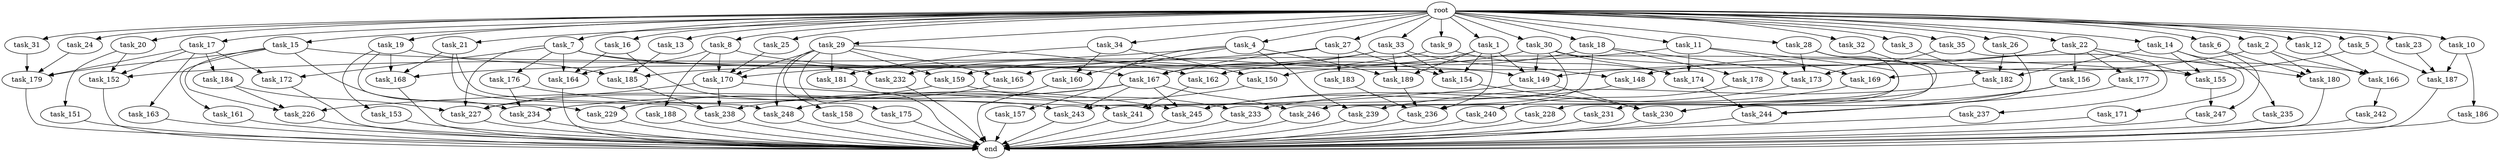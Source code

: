 digraph G {
  root [size="0.000000"];
  task_1 [size="1024.000000"];
  task_2 [size="1024.000000"];
  task_3 [size="1024.000000"];
  task_4 [size="1024.000000"];
  task_5 [size="1024.000000"];
  task_6 [size="1024.000000"];
  task_7 [size="1024.000000"];
  task_8 [size="1024.000000"];
  task_9 [size="1024.000000"];
  task_10 [size="1024.000000"];
  task_11 [size="1024.000000"];
  task_12 [size="1024.000000"];
  task_13 [size="1024.000000"];
  task_14 [size="1024.000000"];
  task_15 [size="1024.000000"];
  task_16 [size="1024.000000"];
  task_17 [size="1024.000000"];
  task_18 [size="1024.000000"];
  task_19 [size="1024.000000"];
  task_20 [size="1024.000000"];
  task_21 [size="1024.000000"];
  task_22 [size="1024.000000"];
  task_23 [size="1024.000000"];
  task_24 [size="1024.000000"];
  task_25 [size="1024.000000"];
  task_26 [size="1024.000000"];
  task_27 [size="1024.000000"];
  task_28 [size="1024.000000"];
  task_29 [size="1024.000000"];
  task_30 [size="1024.000000"];
  task_31 [size="1024.000000"];
  task_32 [size="1024.000000"];
  task_33 [size="1024.000000"];
  task_34 [size="1024.000000"];
  task_35 [size="1024.000000"];
  task_148 [size="1168231104512.000000"];
  task_149 [size="1176821039104.000000"];
  task_150 [size="1279900254208.000000"];
  task_151 [size="137438953472.000000"];
  task_152 [size="661424963584.000000"];
  task_153 [size="77309411328.000000"];
  task_154 [size="1382979469312.000000"];
  task_155 [size="1194000908288.000000"];
  task_156 [size="420906795008.000000"];
  task_157 [size="137438953472.000000"];
  task_158 [size="34359738368.000000"];
  task_159 [size="730144440320.000000"];
  task_160 [size="558345748480.000000"];
  task_161 [size="77309411328.000000"];
  task_162 [size="171798691840.000000"];
  task_163 [size="309237645312.000000"];
  task_164 [size="1254130450432.000000"];
  task_165 [size="343597383680.000000"];
  task_166 [size="755914244096.000000"];
  task_167 [size="944892805120.000000"];
  task_168 [size="1047972020224.000000"];
  task_169 [size="1073741824000.000000"];
  task_170 [size="901943132160.000000"];
  task_171 [size="695784701952.000000"];
  task_172 [size="446676598784.000000"];
  task_173 [size="1546188226560.000000"];
  task_174 [size="1864015806464.000000"];
  task_175 [size="34359738368.000000"];
  task_176 [size="137438953472.000000"];
  task_177 [size="420906795008.000000"];
  task_178 [size="137438953472.000000"];
  task_179 [size="1632087572480.000000"];
  task_180 [size="764504178688.000000"];
  task_181 [size="455266533376.000000"];
  task_182 [size="1812476198912.000000"];
  task_183 [size="214748364800.000000"];
  task_184 [size="309237645312.000000"];
  task_185 [size="970662608896.000000"];
  task_186 [size="214748364800.000000"];
  task_187 [size="1288490188800.000000"];
  task_188 [size="420906795008.000000"];
  task_189 [size="1305670057984.000000"];
  task_226 [size="1245540515840.000000"];
  task_227 [size="1992864825344.000000"];
  task_228 [size="858993459200.000000"];
  task_229 [size="386547056640.000000"];
  task_230 [size="2121713844224.000000"];
  task_231 [size="858993459200.000000"];
  task_232 [size="996432412672.000000"];
  task_233 [size="936302870528.000000"];
  task_234 [size="420906795008.000000"];
  task_235 [size="695784701952.000000"];
  task_236 [size="1245540515840.000000"];
  task_237 [size="549755813888.000000"];
  task_238 [size="1451698946048.000000"];
  task_239 [size="274877906944.000000"];
  task_240 [size="77309411328.000000"];
  task_241 [size="970662608896.000000"];
  task_242 [size="858993459200.000000"];
  task_243 [size="1039382085632.000000"];
  task_244 [size="1056561954816.000000"];
  task_245 [size="979252543488.000000"];
  task_246 [size="893353197568.000000"];
  task_247 [size="68719476736.000000"];
  task_248 [size="618475290624.000000"];
  end [size="0.000000"];

  root -> task_1 [size="1.000000"];
  root -> task_2 [size="1.000000"];
  root -> task_3 [size="1.000000"];
  root -> task_4 [size="1.000000"];
  root -> task_5 [size="1.000000"];
  root -> task_6 [size="1.000000"];
  root -> task_7 [size="1.000000"];
  root -> task_8 [size="1.000000"];
  root -> task_9 [size="1.000000"];
  root -> task_10 [size="1.000000"];
  root -> task_11 [size="1.000000"];
  root -> task_12 [size="1.000000"];
  root -> task_13 [size="1.000000"];
  root -> task_14 [size="1.000000"];
  root -> task_15 [size="1.000000"];
  root -> task_16 [size="1.000000"];
  root -> task_17 [size="1.000000"];
  root -> task_18 [size="1.000000"];
  root -> task_19 [size="1.000000"];
  root -> task_20 [size="1.000000"];
  root -> task_21 [size="1.000000"];
  root -> task_22 [size="1.000000"];
  root -> task_23 [size="1.000000"];
  root -> task_24 [size="1.000000"];
  root -> task_25 [size="1.000000"];
  root -> task_26 [size="1.000000"];
  root -> task_27 [size="1.000000"];
  root -> task_28 [size="1.000000"];
  root -> task_29 [size="1.000000"];
  root -> task_30 [size="1.000000"];
  root -> task_31 [size="1.000000"];
  root -> task_32 [size="1.000000"];
  root -> task_33 [size="1.000000"];
  root -> task_34 [size="1.000000"];
  root -> task_35 [size="1.000000"];
  task_1 -> task_149 [size="301989888.000000"];
  task_1 -> task_154 [size="301989888.000000"];
  task_1 -> task_167 [size="301989888.000000"];
  task_1 -> task_189 [size="301989888.000000"];
  task_1 -> task_236 [size="301989888.000000"];
  task_2 -> task_148 [size="301989888.000000"];
  task_2 -> task_166 [size="301989888.000000"];
  task_2 -> task_180 [size="301989888.000000"];
  task_3 -> task_182 [size="411041792.000000"];
  task_4 -> task_157 [size="134217728.000000"];
  task_4 -> task_160 [size="134217728.000000"];
  task_4 -> task_170 [size="134217728.000000"];
  task_4 -> task_189 [size="134217728.000000"];
  task_4 -> task_239 [size="134217728.000000"];
  task_5 -> task_169 [size="209715200.000000"];
  task_5 -> task_187 [size="209715200.000000"];
  task_6 -> task_180 [size="33554432.000000"];
  task_6 -> task_247 [size="33554432.000000"];
  task_7 -> task_149 [size="134217728.000000"];
  task_7 -> task_164 [size="134217728.000000"];
  task_7 -> task_172 [size="134217728.000000"];
  task_7 -> task_176 [size="134217728.000000"];
  task_7 -> task_227 [size="134217728.000000"];
  task_7 -> task_232 [size="134217728.000000"];
  task_8 -> task_164 [size="411041792.000000"];
  task_8 -> task_167 [size="411041792.000000"];
  task_8 -> task_170 [size="411041792.000000"];
  task_8 -> task_188 [size="411041792.000000"];
  task_9 -> task_159 [size="679477248.000000"];
  task_9 -> task_174 [size="679477248.000000"];
  task_10 -> task_186 [size="209715200.000000"];
  task_10 -> task_187 [size="209715200.000000"];
  task_11 -> task_150 [size="838860800.000000"];
  task_11 -> task_169 [size="838860800.000000"];
  task_11 -> task_174 [size="838860800.000000"];
  task_11 -> task_228 [size="838860800.000000"];
  task_12 -> task_166 [size="134217728.000000"];
  task_13 -> task_185 [size="33554432.000000"];
  task_14 -> task_155 [size="679477248.000000"];
  task_14 -> task_171 [size="679477248.000000"];
  task_14 -> task_182 [size="679477248.000000"];
  task_14 -> task_235 [size="679477248.000000"];
  task_15 -> task_155 [size="75497472.000000"];
  task_15 -> task_161 [size="75497472.000000"];
  task_15 -> task_179 [size="75497472.000000"];
  task_15 -> task_226 [size="75497472.000000"];
  task_15 -> task_234 [size="75497472.000000"];
  task_16 -> task_164 [size="679477248.000000"];
  task_16 -> task_243 [size="679477248.000000"];
  task_17 -> task_152 [size="301989888.000000"];
  task_17 -> task_163 [size="301989888.000000"];
  task_17 -> task_172 [size="301989888.000000"];
  task_17 -> task_179 [size="301989888.000000"];
  task_17 -> task_184 [size="301989888.000000"];
  task_18 -> task_162 [size="134217728.000000"];
  task_18 -> task_173 [size="134217728.000000"];
  task_18 -> task_178 [size="134217728.000000"];
  task_18 -> task_241 [size="134217728.000000"];
  task_19 -> task_153 [size="75497472.000000"];
  task_19 -> task_168 [size="75497472.000000"];
  task_19 -> task_185 [size="75497472.000000"];
  task_19 -> task_229 [size="75497472.000000"];
  task_20 -> task_151 [size="134217728.000000"];
  task_20 -> task_152 [size="134217728.000000"];
  task_21 -> task_168 [size="536870912.000000"];
  task_21 -> task_238 [size="536870912.000000"];
  task_21 -> task_248 [size="536870912.000000"];
  task_22 -> task_149 [size="411041792.000000"];
  task_22 -> task_155 [size="411041792.000000"];
  task_22 -> task_156 [size="411041792.000000"];
  task_22 -> task_168 [size="411041792.000000"];
  task_22 -> task_177 [size="411041792.000000"];
  task_22 -> task_180 [size="411041792.000000"];
  task_23 -> task_187 [size="838860800.000000"];
  task_24 -> task_179 [size="679477248.000000"];
  task_25 -> task_170 [size="301989888.000000"];
  task_26 -> task_182 [size="679477248.000000"];
  task_26 -> task_230 [size="679477248.000000"];
  task_27 -> task_152 [size="209715200.000000"];
  task_27 -> task_154 [size="209715200.000000"];
  task_27 -> task_167 [size="209715200.000000"];
  task_27 -> task_183 [size="209715200.000000"];
  task_28 -> task_173 [size="838860800.000000"];
  task_28 -> task_231 [size="838860800.000000"];
  task_28 -> task_246 [size="838860800.000000"];
  task_29 -> task_158 [size="33554432.000000"];
  task_29 -> task_159 [size="33554432.000000"];
  task_29 -> task_162 [size="33554432.000000"];
  task_29 -> task_165 [size="33554432.000000"];
  task_29 -> task_170 [size="33554432.000000"];
  task_29 -> task_175 [size="33554432.000000"];
  task_29 -> task_181 [size="33554432.000000"];
  task_29 -> task_248 [size="33554432.000000"];
  task_30 -> task_149 [size="301989888.000000"];
  task_30 -> task_165 [size="301989888.000000"];
  task_30 -> task_166 [size="301989888.000000"];
  task_30 -> task_174 [size="301989888.000000"];
  task_30 -> task_243 [size="301989888.000000"];
  task_31 -> task_179 [size="536870912.000000"];
  task_32 -> task_236 [size="301989888.000000"];
  task_33 -> task_148 [size="838860800.000000"];
  task_33 -> task_154 [size="838860800.000000"];
  task_33 -> task_185 [size="838860800.000000"];
  task_33 -> task_189 [size="838860800.000000"];
  task_33 -> task_232 [size="838860800.000000"];
  task_34 -> task_150 [size="411041792.000000"];
  task_34 -> task_160 [size="411041792.000000"];
  task_34 -> task_181 [size="411041792.000000"];
  task_35 -> task_173 [size="536870912.000000"];
  task_35 -> task_237 [size="536870912.000000"];
  task_148 -> task_245 [size="209715200.000000"];
  task_149 -> task_226 [size="301989888.000000"];
  task_149 -> task_230 [size="301989888.000000"];
  task_150 -> task_238 [size="536870912.000000"];
  task_151 -> end [size="1.000000"];
  task_152 -> end [size="1.000000"];
  task_153 -> end [size="1.000000"];
  task_154 -> task_230 [size="679477248.000000"];
  task_155 -> task_247 [size="33554432.000000"];
  task_156 -> task_230 [size="411041792.000000"];
  task_156 -> task_244 [size="411041792.000000"];
  task_157 -> end [size="1.000000"];
  task_158 -> end [size="1.000000"];
  task_159 -> task_227 [size="838860800.000000"];
  task_159 -> task_233 [size="838860800.000000"];
  task_160 -> end [size="1.000000"];
  task_161 -> end [size="1.000000"];
  task_162 -> task_241 [size="679477248.000000"];
  task_163 -> end [size="1.000000"];
  task_164 -> end [size="1.000000"];
  task_165 -> task_229 [size="301989888.000000"];
  task_166 -> task_242 [size="838860800.000000"];
  task_167 -> task_234 [size="33554432.000000"];
  task_167 -> task_243 [size="33554432.000000"];
  task_167 -> task_245 [size="33554432.000000"];
  task_167 -> task_246 [size="33554432.000000"];
  task_167 -> task_248 [size="33554432.000000"];
  task_168 -> end [size="1.000000"];
  task_169 -> task_233 [size="75497472.000000"];
  task_170 -> task_227 [size="134217728.000000"];
  task_170 -> task_238 [size="134217728.000000"];
  task_170 -> task_241 [size="134217728.000000"];
  task_171 -> end [size="1.000000"];
  task_172 -> end [size="1.000000"];
  task_173 -> task_245 [size="411041792.000000"];
  task_174 -> task_244 [size="209715200.000000"];
  task_175 -> end [size="1.000000"];
  task_176 -> task_234 [size="301989888.000000"];
  task_176 -> task_245 [size="301989888.000000"];
  task_177 -> task_244 [size="411041792.000000"];
  task_178 -> task_240 [size="75497472.000000"];
  task_179 -> end [size="1.000000"];
  task_180 -> end [size="1.000000"];
  task_181 -> end [size="1.000000"];
  task_182 -> task_239 [size="134217728.000000"];
  task_183 -> task_236 [size="75497472.000000"];
  task_184 -> task_226 [size="838860800.000000"];
  task_184 -> task_227 [size="838860800.000000"];
  task_185 -> task_238 [size="209715200.000000"];
  task_186 -> end [size="1.000000"];
  task_187 -> end [size="1.000000"];
  task_188 -> end [size="1.000000"];
  task_189 -> task_236 [size="536870912.000000"];
  task_226 -> end [size="1.000000"];
  task_227 -> end [size="1.000000"];
  task_228 -> end [size="1.000000"];
  task_229 -> end [size="1.000000"];
  task_230 -> end [size="1.000000"];
  task_231 -> end [size="1.000000"];
  task_232 -> end [size="1.000000"];
  task_233 -> end [size="1.000000"];
  task_234 -> end [size="1.000000"];
  task_235 -> end [size="1.000000"];
  task_236 -> end [size="1.000000"];
  task_237 -> end [size="1.000000"];
  task_238 -> end [size="1.000000"];
  task_239 -> end [size="1.000000"];
  task_240 -> end [size="1.000000"];
  task_241 -> end [size="1.000000"];
  task_242 -> end [size="1.000000"];
  task_243 -> end [size="1.000000"];
  task_244 -> end [size="1.000000"];
  task_245 -> end [size="1.000000"];
  task_246 -> end [size="1.000000"];
  task_247 -> end [size="1.000000"];
  task_248 -> end [size="1.000000"];
}
